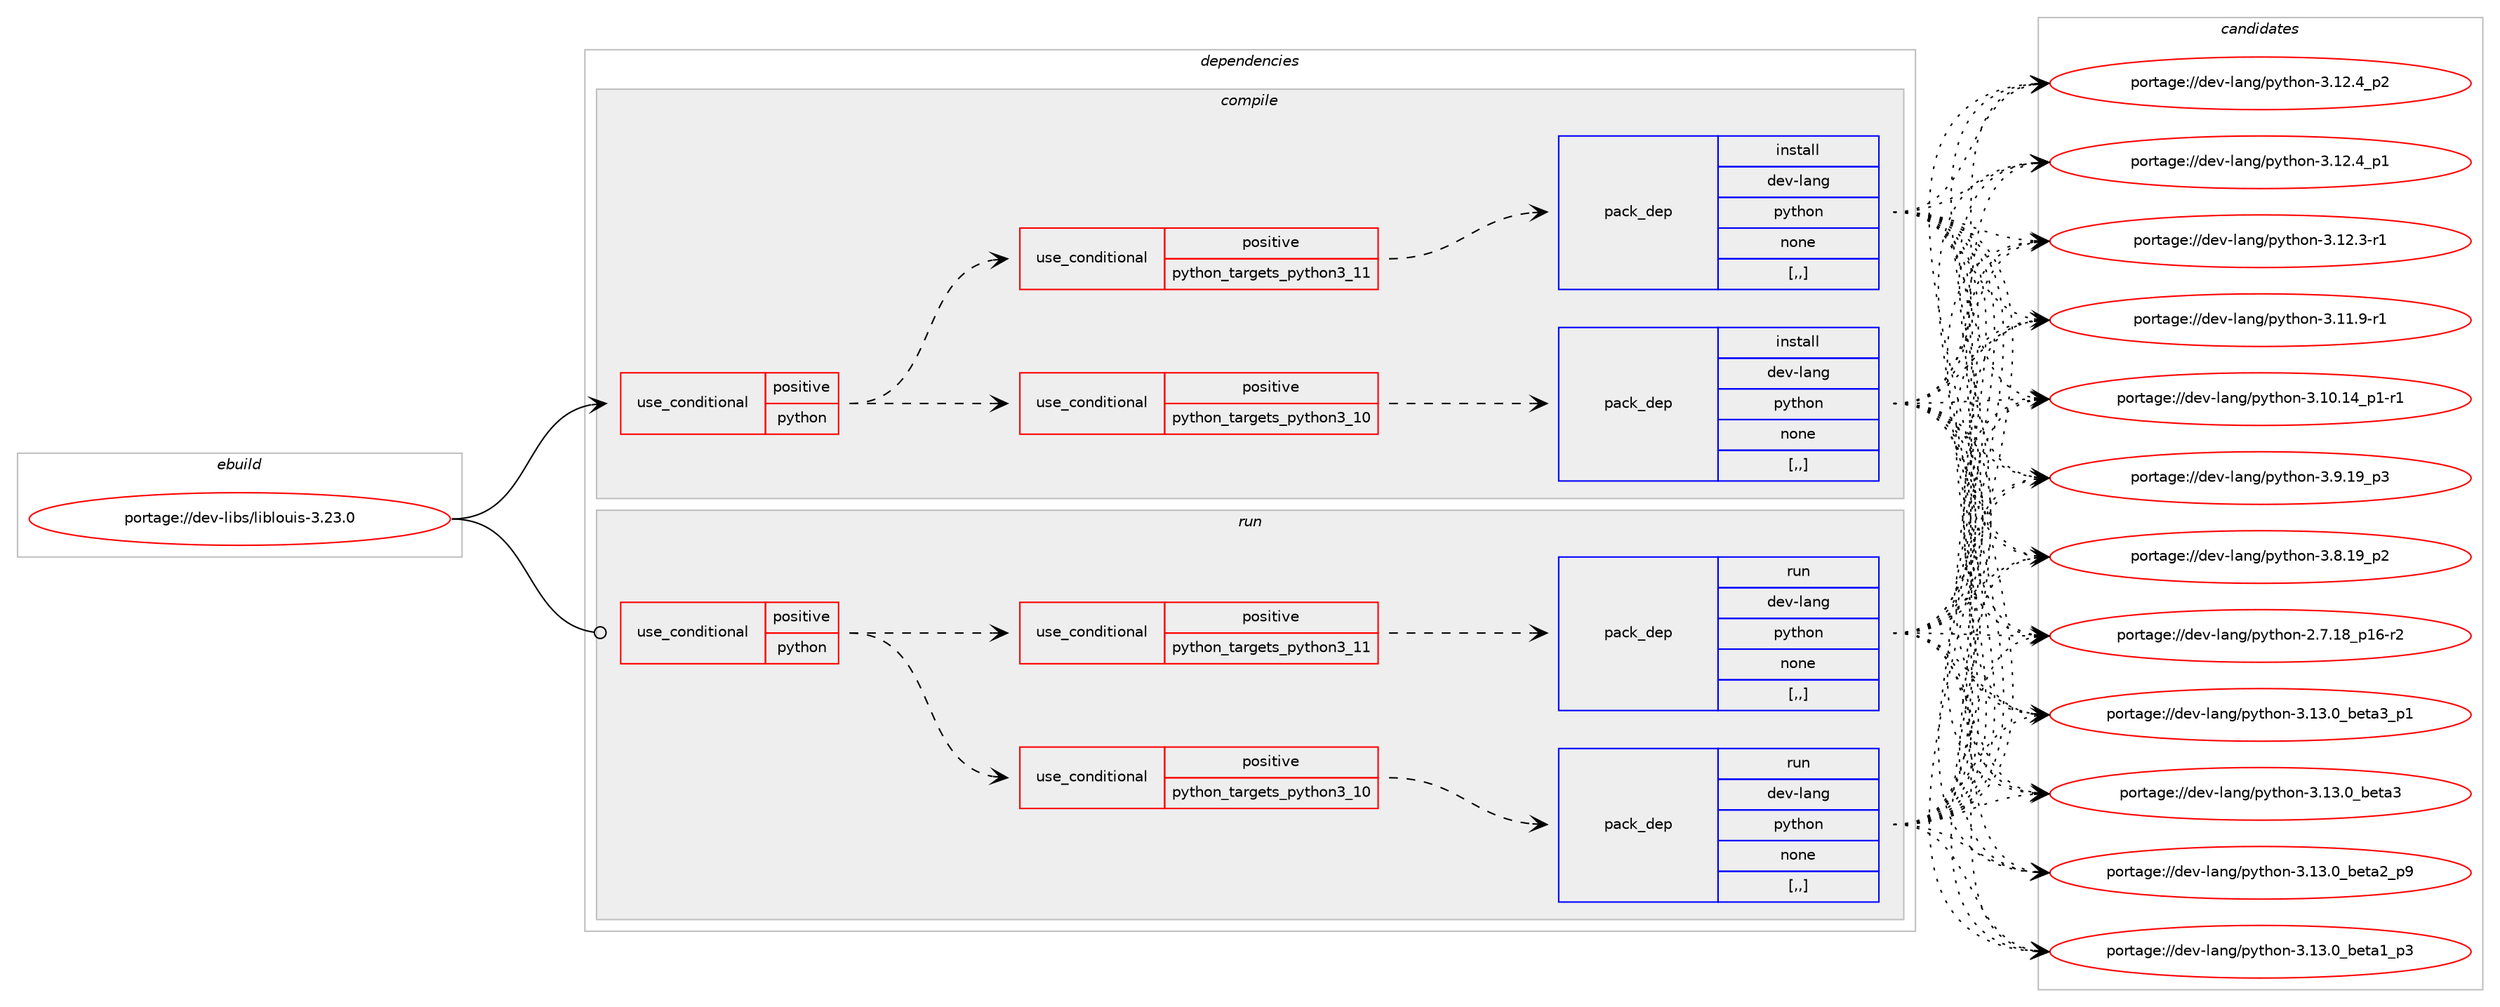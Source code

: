 digraph prolog {

# *************
# Graph options
# *************

newrank=true;
concentrate=true;
compound=true;
graph [rankdir=LR,fontname=Helvetica,fontsize=10,ranksep=1.5];#, ranksep=2.5, nodesep=0.2];
edge  [arrowhead=vee];
node  [fontname=Helvetica,fontsize=10];

# **********
# The ebuild
# **********

subgraph cluster_leftcol {
color=gray;
label=<<i>ebuild</i>>;
id [label="portage://dev-libs/liblouis-3.23.0", color=red, width=4, href="../dev-libs/liblouis-3.23.0.svg"];
}

# ****************
# The dependencies
# ****************

subgraph cluster_midcol {
color=gray;
label=<<i>dependencies</i>>;
subgraph cluster_compile {
fillcolor="#eeeeee";
style=filled;
label=<<i>compile</i>>;
subgraph cond26923 {
dependency109958 [label=<<TABLE BORDER="0" CELLBORDER="1" CELLSPACING="0" CELLPADDING="4"><TR><TD ROWSPAN="3" CELLPADDING="10">use_conditional</TD></TR><TR><TD>positive</TD></TR><TR><TD>python</TD></TR></TABLE>>, shape=none, color=red];
subgraph cond26924 {
dependency109959 [label=<<TABLE BORDER="0" CELLBORDER="1" CELLSPACING="0" CELLPADDING="4"><TR><TD ROWSPAN="3" CELLPADDING="10">use_conditional</TD></TR><TR><TD>positive</TD></TR><TR><TD>python_targets_python3_10</TD></TR></TABLE>>, shape=none, color=red];
subgraph pack81842 {
dependency109960 [label=<<TABLE BORDER="0" CELLBORDER="1" CELLSPACING="0" CELLPADDING="4" WIDTH="220"><TR><TD ROWSPAN="6" CELLPADDING="30">pack_dep</TD></TR><TR><TD WIDTH="110">install</TD></TR><TR><TD>dev-lang</TD></TR><TR><TD>python</TD></TR><TR><TD>none</TD></TR><TR><TD>[,,]</TD></TR></TABLE>>, shape=none, color=blue];
}
dependency109959:e -> dependency109960:w [weight=20,style="dashed",arrowhead="vee"];
}
dependency109958:e -> dependency109959:w [weight=20,style="dashed",arrowhead="vee"];
subgraph cond26925 {
dependency109961 [label=<<TABLE BORDER="0" CELLBORDER="1" CELLSPACING="0" CELLPADDING="4"><TR><TD ROWSPAN="3" CELLPADDING="10">use_conditional</TD></TR><TR><TD>positive</TD></TR><TR><TD>python_targets_python3_11</TD></TR></TABLE>>, shape=none, color=red];
subgraph pack81843 {
dependency109962 [label=<<TABLE BORDER="0" CELLBORDER="1" CELLSPACING="0" CELLPADDING="4" WIDTH="220"><TR><TD ROWSPAN="6" CELLPADDING="30">pack_dep</TD></TR><TR><TD WIDTH="110">install</TD></TR><TR><TD>dev-lang</TD></TR><TR><TD>python</TD></TR><TR><TD>none</TD></TR><TR><TD>[,,]</TD></TR></TABLE>>, shape=none, color=blue];
}
dependency109961:e -> dependency109962:w [weight=20,style="dashed",arrowhead="vee"];
}
dependency109958:e -> dependency109961:w [weight=20,style="dashed",arrowhead="vee"];
}
id:e -> dependency109958:w [weight=20,style="solid",arrowhead="vee"];
}
subgraph cluster_compileandrun {
fillcolor="#eeeeee";
style=filled;
label=<<i>compile and run</i>>;
}
subgraph cluster_run {
fillcolor="#eeeeee";
style=filled;
label=<<i>run</i>>;
subgraph cond26926 {
dependency109963 [label=<<TABLE BORDER="0" CELLBORDER="1" CELLSPACING="0" CELLPADDING="4"><TR><TD ROWSPAN="3" CELLPADDING="10">use_conditional</TD></TR><TR><TD>positive</TD></TR><TR><TD>python</TD></TR></TABLE>>, shape=none, color=red];
subgraph cond26927 {
dependency109964 [label=<<TABLE BORDER="0" CELLBORDER="1" CELLSPACING="0" CELLPADDING="4"><TR><TD ROWSPAN="3" CELLPADDING="10">use_conditional</TD></TR><TR><TD>positive</TD></TR><TR><TD>python_targets_python3_10</TD></TR></TABLE>>, shape=none, color=red];
subgraph pack81844 {
dependency109965 [label=<<TABLE BORDER="0" CELLBORDER="1" CELLSPACING="0" CELLPADDING="4" WIDTH="220"><TR><TD ROWSPAN="6" CELLPADDING="30">pack_dep</TD></TR><TR><TD WIDTH="110">run</TD></TR><TR><TD>dev-lang</TD></TR><TR><TD>python</TD></TR><TR><TD>none</TD></TR><TR><TD>[,,]</TD></TR></TABLE>>, shape=none, color=blue];
}
dependency109964:e -> dependency109965:w [weight=20,style="dashed",arrowhead="vee"];
}
dependency109963:e -> dependency109964:w [weight=20,style="dashed",arrowhead="vee"];
subgraph cond26928 {
dependency109966 [label=<<TABLE BORDER="0" CELLBORDER="1" CELLSPACING="0" CELLPADDING="4"><TR><TD ROWSPAN="3" CELLPADDING="10">use_conditional</TD></TR><TR><TD>positive</TD></TR><TR><TD>python_targets_python3_11</TD></TR></TABLE>>, shape=none, color=red];
subgraph pack81845 {
dependency109967 [label=<<TABLE BORDER="0" CELLBORDER="1" CELLSPACING="0" CELLPADDING="4" WIDTH="220"><TR><TD ROWSPAN="6" CELLPADDING="30">pack_dep</TD></TR><TR><TD WIDTH="110">run</TD></TR><TR><TD>dev-lang</TD></TR><TR><TD>python</TD></TR><TR><TD>none</TD></TR><TR><TD>[,,]</TD></TR></TABLE>>, shape=none, color=blue];
}
dependency109966:e -> dependency109967:w [weight=20,style="dashed",arrowhead="vee"];
}
dependency109963:e -> dependency109966:w [weight=20,style="dashed",arrowhead="vee"];
}
id:e -> dependency109963:w [weight=20,style="solid",arrowhead="odot"];
}
}

# **************
# The candidates
# **************

subgraph cluster_choices {
rank=same;
color=gray;
label=<<i>candidates</i>>;

subgraph choice81842 {
color=black;
nodesep=1;
choice10010111845108971101034711212111610411111045514649514648959810111697519511249 [label="portage://dev-lang/python-3.13.0_beta3_p1", color=red, width=4,href="../dev-lang/python-3.13.0_beta3_p1.svg"];
choice1001011184510897110103471121211161041111104551464951464895981011169751 [label="portage://dev-lang/python-3.13.0_beta3", color=red, width=4,href="../dev-lang/python-3.13.0_beta3.svg"];
choice10010111845108971101034711212111610411111045514649514648959810111697509511257 [label="portage://dev-lang/python-3.13.0_beta2_p9", color=red, width=4,href="../dev-lang/python-3.13.0_beta2_p9.svg"];
choice10010111845108971101034711212111610411111045514649514648959810111697499511251 [label="portage://dev-lang/python-3.13.0_beta1_p3", color=red, width=4,href="../dev-lang/python-3.13.0_beta1_p3.svg"];
choice100101118451089711010347112121116104111110455146495046529511250 [label="portage://dev-lang/python-3.12.4_p2", color=red, width=4,href="../dev-lang/python-3.12.4_p2.svg"];
choice100101118451089711010347112121116104111110455146495046529511249 [label="portage://dev-lang/python-3.12.4_p1", color=red, width=4,href="../dev-lang/python-3.12.4_p1.svg"];
choice100101118451089711010347112121116104111110455146495046514511449 [label="portage://dev-lang/python-3.12.3-r1", color=red, width=4,href="../dev-lang/python-3.12.3-r1.svg"];
choice100101118451089711010347112121116104111110455146494946574511449 [label="portage://dev-lang/python-3.11.9-r1", color=red, width=4,href="../dev-lang/python-3.11.9-r1.svg"];
choice100101118451089711010347112121116104111110455146494846495295112494511449 [label="portage://dev-lang/python-3.10.14_p1-r1", color=red, width=4,href="../dev-lang/python-3.10.14_p1-r1.svg"];
choice100101118451089711010347112121116104111110455146574649579511251 [label="portage://dev-lang/python-3.9.19_p3", color=red, width=4,href="../dev-lang/python-3.9.19_p3.svg"];
choice100101118451089711010347112121116104111110455146564649579511250 [label="portage://dev-lang/python-3.8.19_p2", color=red, width=4,href="../dev-lang/python-3.8.19_p2.svg"];
choice100101118451089711010347112121116104111110455046554649569511249544511450 [label="portage://dev-lang/python-2.7.18_p16-r2", color=red, width=4,href="../dev-lang/python-2.7.18_p16-r2.svg"];
dependency109960:e -> choice10010111845108971101034711212111610411111045514649514648959810111697519511249:w [style=dotted,weight="100"];
dependency109960:e -> choice1001011184510897110103471121211161041111104551464951464895981011169751:w [style=dotted,weight="100"];
dependency109960:e -> choice10010111845108971101034711212111610411111045514649514648959810111697509511257:w [style=dotted,weight="100"];
dependency109960:e -> choice10010111845108971101034711212111610411111045514649514648959810111697499511251:w [style=dotted,weight="100"];
dependency109960:e -> choice100101118451089711010347112121116104111110455146495046529511250:w [style=dotted,weight="100"];
dependency109960:e -> choice100101118451089711010347112121116104111110455146495046529511249:w [style=dotted,weight="100"];
dependency109960:e -> choice100101118451089711010347112121116104111110455146495046514511449:w [style=dotted,weight="100"];
dependency109960:e -> choice100101118451089711010347112121116104111110455146494946574511449:w [style=dotted,weight="100"];
dependency109960:e -> choice100101118451089711010347112121116104111110455146494846495295112494511449:w [style=dotted,weight="100"];
dependency109960:e -> choice100101118451089711010347112121116104111110455146574649579511251:w [style=dotted,weight="100"];
dependency109960:e -> choice100101118451089711010347112121116104111110455146564649579511250:w [style=dotted,weight="100"];
dependency109960:e -> choice100101118451089711010347112121116104111110455046554649569511249544511450:w [style=dotted,weight="100"];
}
subgraph choice81843 {
color=black;
nodesep=1;
choice10010111845108971101034711212111610411111045514649514648959810111697519511249 [label="portage://dev-lang/python-3.13.0_beta3_p1", color=red, width=4,href="../dev-lang/python-3.13.0_beta3_p1.svg"];
choice1001011184510897110103471121211161041111104551464951464895981011169751 [label="portage://dev-lang/python-3.13.0_beta3", color=red, width=4,href="../dev-lang/python-3.13.0_beta3.svg"];
choice10010111845108971101034711212111610411111045514649514648959810111697509511257 [label="portage://dev-lang/python-3.13.0_beta2_p9", color=red, width=4,href="../dev-lang/python-3.13.0_beta2_p9.svg"];
choice10010111845108971101034711212111610411111045514649514648959810111697499511251 [label="portage://dev-lang/python-3.13.0_beta1_p3", color=red, width=4,href="../dev-lang/python-3.13.0_beta1_p3.svg"];
choice100101118451089711010347112121116104111110455146495046529511250 [label="portage://dev-lang/python-3.12.4_p2", color=red, width=4,href="../dev-lang/python-3.12.4_p2.svg"];
choice100101118451089711010347112121116104111110455146495046529511249 [label="portage://dev-lang/python-3.12.4_p1", color=red, width=4,href="../dev-lang/python-3.12.4_p1.svg"];
choice100101118451089711010347112121116104111110455146495046514511449 [label="portage://dev-lang/python-3.12.3-r1", color=red, width=4,href="../dev-lang/python-3.12.3-r1.svg"];
choice100101118451089711010347112121116104111110455146494946574511449 [label="portage://dev-lang/python-3.11.9-r1", color=red, width=4,href="../dev-lang/python-3.11.9-r1.svg"];
choice100101118451089711010347112121116104111110455146494846495295112494511449 [label="portage://dev-lang/python-3.10.14_p1-r1", color=red, width=4,href="../dev-lang/python-3.10.14_p1-r1.svg"];
choice100101118451089711010347112121116104111110455146574649579511251 [label="portage://dev-lang/python-3.9.19_p3", color=red, width=4,href="../dev-lang/python-3.9.19_p3.svg"];
choice100101118451089711010347112121116104111110455146564649579511250 [label="portage://dev-lang/python-3.8.19_p2", color=red, width=4,href="../dev-lang/python-3.8.19_p2.svg"];
choice100101118451089711010347112121116104111110455046554649569511249544511450 [label="portage://dev-lang/python-2.7.18_p16-r2", color=red, width=4,href="../dev-lang/python-2.7.18_p16-r2.svg"];
dependency109962:e -> choice10010111845108971101034711212111610411111045514649514648959810111697519511249:w [style=dotted,weight="100"];
dependency109962:e -> choice1001011184510897110103471121211161041111104551464951464895981011169751:w [style=dotted,weight="100"];
dependency109962:e -> choice10010111845108971101034711212111610411111045514649514648959810111697509511257:w [style=dotted,weight="100"];
dependency109962:e -> choice10010111845108971101034711212111610411111045514649514648959810111697499511251:w [style=dotted,weight="100"];
dependency109962:e -> choice100101118451089711010347112121116104111110455146495046529511250:w [style=dotted,weight="100"];
dependency109962:e -> choice100101118451089711010347112121116104111110455146495046529511249:w [style=dotted,weight="100"];
dependency109962:e -> choice100101118451089711010347112121116104111110455146495046514511449:w [style=dotted,weight="100"];
dependency109962:e -> choice100101118451089711010347112121116104111110455146494946574511449:w [style=dotted,weight="100"];
dependency109962:e -> choice100101118451089711010347112121116104111110455146494846495295112494511449:w [style=dotted,weight="100"];
dependency109962:e -> choice100101118451089711010347112121116104111110455146574649579511251:w [style=dotted,weight="100"];
dependency109962:e -> choice100101118451089711010347112121116104111110455146564649579511250:w [style=dotted,weight="100"];
dependency109962:e -> choice100101118451089711010347112121116104111110455046554649569511249544511450:w [style=dotted,weight="100"];
}
subgraph choice81844 {
color=black;
nodesep=1;
choice10010111845108971101034711212111610411111045514649514648959810111697519511249 [label="portage://dev-lang/python-3.13.0_beta3_p1", color=red, width=4,href="../dev-lang/python-3.13.0_beta3_p1.svg"];
choice1001011184510897110103471121211161041111104551464951464895981011169751 [label="portage://dev-lang/python-3.13.0_beta3", color=red, width=4,href="../dev-lang/python-3.13.0_beta3.svg"];
choice10010111845108971101034711212111610411111045514649514648959810111697509511257 [label="portage://dev-lang/python-3.13.0_beta2_p9", color=red, width=4,href="../dev-lang/python-3.13.0_beta2_p9.svg"];
choice10010111845108971101034711212111610411111045514649514648959810111697499511251 [label="portage://dev-lang/python-3.13.0_beta1_p3", color=red, width=4,href="../dev-lang/python-3.13.0_beta1_p3.svg"];
choice100101118451089711010347112121116104111110455146495046529511250 [label="portage://dev-lang/python-3.12.4_p2", color=red, width=4,href="../dev-lang/python-3.12.4_p2.svg"];
choice100101118451089711010347112121116104111110455146495046529511249 [label="portage://dev-lang/python-3.12.4_p1", color=red, width=4,href="../dev-lang/python-3.12.4_p1.svg"];
choice100101118451089711010347112121116104111110455146495046514511449 [label="portage://dev-lang/python-3.12.3-r1", color=red, width=4,href="../dev-lang/python-3.12.3-r1.svg"];
choice100101118451089711010347112121116104111110455146494946574511449 [label="portage://dev-lang/python-3.11.9-r1", color=red, width=4,href="../dev-lang/python-3.11.9-r1.svg"];
choice100101118451089711010347112121116104111110455146494846495295112494511449 [label="portage://dev-lang/python-3.10.14_p1-r1", color=red, width=4,href="../dev-lang/python-3.10.14_p1-r1.svg"];
choice100101118451089711010347112121116104111110455146574649579511251 [label="portage://dev-lang/python-3.9.19_p3", color=red, width=4,href="../dev-lang/python-3.9.19_p3.svg"];
choice100101118451089711010347112121116104111110455146564649579511250 [label="portage://dev-lang/python-3.8.19_p2", color=red, width=4,href="../dev-lang/python-3.8.19_p2.svg"];
choice100101118451089711010347112121116104111110455046554649569511249544511450 [label="portage://dev-lang/python-2.7.18_p16-r2", color=red, width=4,href="../dev-lang/python-2.7.18_p16-r2.svg"];
dependency109965:e -> choice10010111845108971101034711212111610411111045514649514648959810111697519511249:w [style=dotted,weight="100"];
dependency109965:e -> choice1001011184510897110103471121211161041111104551464951464895981011169751:w [style=dotted,weight="100"];
dependency109965:e -> choice10010111845108971101034711212111610411111045514649514648959810111697509511257:w [style=dotted,weight="100"];
dependency109965:e -> choice10010111845108971101034711212111610411111045514649514648959810111697499511251:w [style=dotted,weight="100"];
dependency109965:e -> choice100101118451089711010347112121116104111110455146495046529511250:w [style=dotted,weight="100"];
dependency109965:e -> choice100101118451089711010347112121116104111110455146495046529511249:w [style=dotted,weight="100"];
dependency109965:e -> choice100101118451089711010347112121116104111110455146495046514511449:w [style=dotted,weight="100"];
dependency109965:e -> choice100101118451089711010347112121116104111110455146494946574511449:w [style=dotted,weight="100"];
dependency109965:e -> choice100101118451089711010347112121116104111110455146494846495295112494511449:w [style=dotted,weight="100"];
dependency109965:e -> choice100101118451089711010347112121116104111110455146574649579511251:w [style=dotted,weight="100"];
dependency109965:e -> choice100101118451089711010347112121116104111110455146564649579511250:w [style=dotted,weight="100"];
dependency109965:e -> choice100101118451089711010347112121116104111110455046554649569511249544511450:w [style=dotted,weight="100"];
}
subgraph choice81845 {
color=black;
nodesep=1;
choice10010111845108971101034711212111610411111045514649514648959810111697519511249 [label="portage://dev-lang/python-3.13.0_beta3_p1", color=red, width=4,href="../dev-lang/python-3.13.0_beta3_p1.svg"];
choice1001011184510897110103471121211161041111104551464951464895981011169751 [label="portage://dev-lang/python-3.13.0_beta3", color=red, width=4,href="../dev-lang/python-3.13.0_beta3.svg"];
choice10010111845108971101034711212111610411111045514649514648959810111697509511257 [label="portage://dev-lang/python-3.13.0_beta2_p9", color=red, width=4,href="../dev-lang/python-3.13.0_beta2_p9.svg"];
choice10010111845108971101034711212111610411111045514649514648959810111697499511251 [label="portage://dev-lang/python-3.13.0_beta1_p3", color=red, width=4,href="../dev-lang/python-3.13.0_beta1_p3.svg"];
choice100101118451089711010347112121116104111110455146495046529511250 [label="portage://dev-lang/python-3.12.4_p2", color=red, width=4,href="../dev-lang/python-3.12.4_p2.svg"];
choice100101118451089711010347112121116104111110455146495046529511249 [label="portage://dev-lang/python-3.12.4_p1", color=red, width=4,href="../dev-lang/python-3.12.4_p1.svg"];
choice100101118451089711010347112121116104111110455146495046514511449 [label="portage://dev-lang/python-3.12.3-r1", color=red, width=4,href="../dev-lang/python-3.12.3-r1.svg"];
choice100101118451089711010347112121116104111110455146494946574511449 [label="portage://dev-lang/python-3.11.9-r1", color=red, width=4,href="../dev-lang/python-3.11.9-r1.svg"];
choice100101118451089711010347112121116104111110455146494846495295112494511449 [label="portage://dev-lang/python-3.10.14_p1-r1", color=red, width=4,href="../dev-lang/python-3.10.14_p1-r1.svg"];
choice100101118451089711010347112121116104111110455146574649579511251 [label="portage://dev-lang/python-3.9.19_p3", color=red, width=4,href="../dev-lang/python-3.9.19_p3.svg"];
choice100101118451089711010347112121116104111110455146564649579511250 [label="portage://dev-lang/python-3.8.19_p2", color=red, width=4,href="../dev-lang/python-3.8.19_p2.svg"];
choice100101118451089711010347112121116104111110455046554649569511249544511450 [label="portage://dev-lang/python-2.7.18_p16-r2", color=red, width=4,href="../dev-lang/python-2.7.18_p16-r2.svg"];
dependency109967:e -> choice10010111845108971101034711212111610411111045514649514648959810111697519511249:w [style=dotted,weight="100"];
dependency109967:e -> choice1001011184510897110103471121211161041111104551464951464895981011169751:w [style=dotted,weight="100"];
dependency109967:e -> choice10010111845108971101034711212111610411111045514649514648959810111697509511257:w [style=dotted,weight="100"];
dependency109967:e -> choice10010111845108971101034711212111610411111045514649514648959810111697499511251:w [style=dotted,weight="100"];
dependency109967:e -> choice100101118451089711010347112121116104111110455146495046529511250:w [style=dotted,weight="100"];
dependency109967:e -> choice100101118451089711010347112121116104111110455146495046529511249:w [style=dotted,weight="100"];
dependency109967:e -> choice100101118451089711010347112121116104111110455146495046514511449:w [style=dotted,weight="100"];
dependency109967:e -> choice100101118451089711010347112121116104111110455146494946574511449:w [style=dotted,weight="100"];
dependency109967:e -> choice100101118451089711010347112121116104111110455146494846495295112494511449:w [style=dotted,weight="100"];
dependency109967:e -> choice100101118451089711010347112121116104111110455146574649579511251:w [style=dotted,weight="100"];
dependency109967:e -> choice100101118451089711010347112121116104111110455146564649579511250:w [style=dotted,weight="100"];
dependency109967:e -> choice100101118451089711010347112121116104111110455046554649569511249544511450:w [style=dotted,weight="100"];
}
}

}
